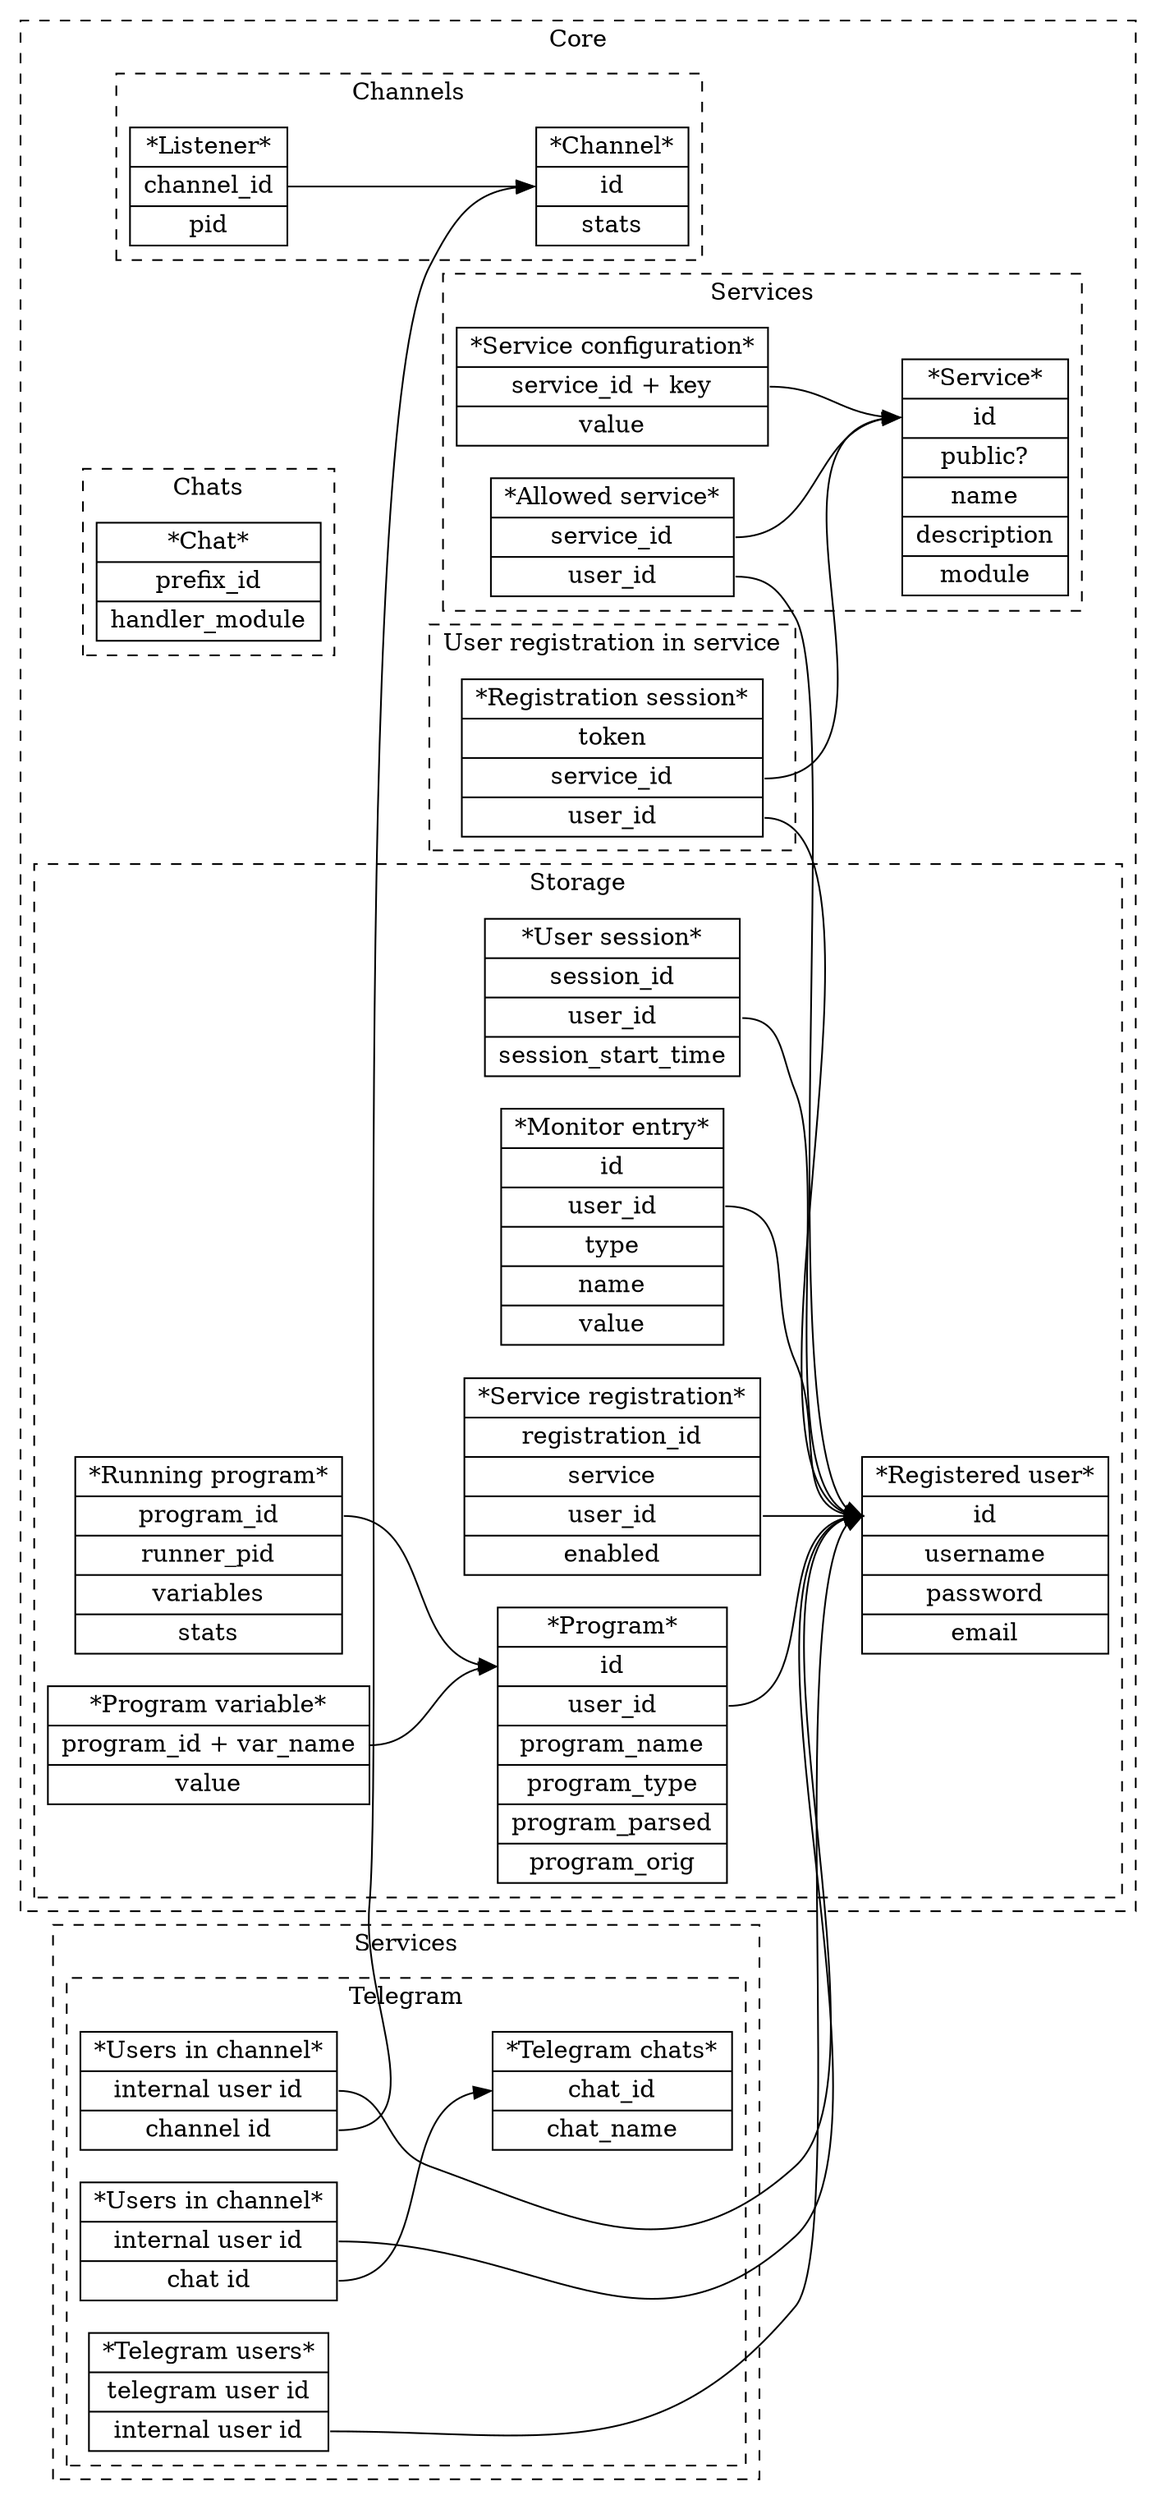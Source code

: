 digraph g {
    rankdir=LR
    node[shape=record];
        style=dashed;

    subgraph cluster_core {
        label="Core";

        subgraph cluster_core_storage {
            label="Storage";

            // REGISTERED_USERS_TABLE | automate_registered_users
            registered_user_entry[label="*Registered user* | <pk> id | username | password | email"];

            // USER_SESSIONS_TABLE | automate_user_sessions
            user_session_entry[label="*User session* | <pk> session_id | <f0> user_id | session_start_time"];

            user_session_entry:f0 -> registered_user_entry:pk;

            // USER_MONITORS_TABLE | automate_user_monitors
            monitor_entry[label="*Monitor entry* | <pk> id | <f0> user_id | type | name | value"];

            monitor_entry:f0 -> registered_user_entry:pk;

            // USER_PROGRAMS_TABLE | automate_user_programs
            user_program_entry[label="*Program* | <pk> id | <f0> user_id | program_name | program_type | program_parsed | program_orig"];
            user_program_entry:f0 -> registered_user_entry:pk;

            // RUNNING_PROGRAMS_TABLE | automate_running_programs
            running_program_entry[label="*Running program*| <f0> program_id | runner_pid | variables | stats"];
            running_program_entry:f0 -> user_program_entry:pk;

            // REGISTERED_SERVICES_TABLE | automate_registered_services
            registered_service_entry[label="*Service registration* | <pk> registration_id | <f0> service |  <f1> user_id | enabled"];
            registered_service_entry:f1 -> registered_user_entry:pk;

            // PROGRAM_VARIABLE_TABLE | automate_program_variable_table
            program_variable_table_entry[label="*Program variable* | <f0> program_id + var_name | value"];
            program_variable_table_entry:f0 -> user_program_entry:pk;  // Not sure if user program or running program
        }

        subgraph cluster_core_channels {
            label="Channels";

            // LIVE_CHANNELS_TABLE | automate_channel_engine_live_channels_table
            live_channels_table_entry[label="*Channel* | <pk> id | stats"];

            // LISTENERS_TABLE | automate_channel_engine_listeners_table
            listeners_table_entry[label="*Listener*| <f0> channel_id | pid"];
            listeners_table_entry -> live_channels_table_entry:pk;
        }

        subgraph cluster_core_chats {
            label="Chats";

            // CHAT_HANDLER_MODULE_TABLE | automate_chat_handler_module_table
            chat_handler_module_entry[label="*Chat* | <pk> prefix_id | handler_module"];
        }

        subgraph cluster_core_services {
            label="Services";

            // SERVICE_REGISTRY_TABLE | automate_service_registry_services_table
            services_table_entry[label="*Service* | <pk> id | public? | name | description | module"];

            // USER_SERVICE_ALLOWANCE_TABLE | automate_service_registry_user_service_allowance_table
            user_service_allowance_entry[label="*Allowed service*| <f0> service_id | <f1> user_id"];
            user_service_allowance_entry:f0 -> services_table_entry:pk;
            user_service_allowance_entry:f1 -> registered_user_entry:pk;

            // SERVICE_CONFIGURATION_TABLE | automate_service_registry_service_configuration_table
            service_configuration_entry[label="*Service configuration* | <pk> service_id + key | value "];
            service_configuration_entry:pk -> services_table_entry:pk;
        }

        subgraph cluster_core_user_service_registration {
            label="User registration in service";

            // SERVICE_REGISTRATION_TOKEN_TABLE | automate_service_registration_token_table
            service_registration_token[label="*Registration session* | <pk> token | <f0> service_id | <f1> user_id"];
            service_registration_token:f0 -> services_table_entry:pk;
            service_registration_token:f1 -> registered_user_entry:pk;
        }
    }

    subgraph cluster_services {
        label="Services";

        subgraph cluster_services_telegram {
            label="Telegram";

            // TELEGRAM_SERVICE_REGISTRATION_TABLE | automate_telegram_service_registration_table
            telegram_service_registration_entry[label="*Telegram users* | <pk> telegram user id | <f0> internal user id"];
            telegram_service_registration_entry:f0 -> registered_user_entry:pk;
           
            // TELEGRAM_SERVICE_CHATS_KNOWN_TABLE | automate_telegram_service_chats_known_table
            telegram_service_known_chat_entry[label="*Telegram chats*| <pk> chat_id | chat_name"];

            // TELEGRAM_SERVICE_USER_CHANNEL_TABLE | automate_telegram_service_user_channel_table
            telegram_service_user_channel_entry[label="*Users in channel*| <f0> internal user id| <f1> channel id"];
            telegram_service_user_channel_entry:f0 -> registered_user_entry:pk;
            telegram_service_user_channel_entry:f1 -> live_channels_table_entry:pk;

            // TELEGRAM_SERVICE_CHATS_MEMBERS_TABLE | automate_telegram_service_chats_members_table
            telegram_service_chat_member_entry[label="*Users in channel*| <f0> internal user id| <f1> chat id"];
            telegram_service_chat_member_entry:f0 -> registered_user_entry:pk;
            telegram_service_chat_member_entry:f1 -> telegram_service_known_chat_entry:pk;
       }
   }
}